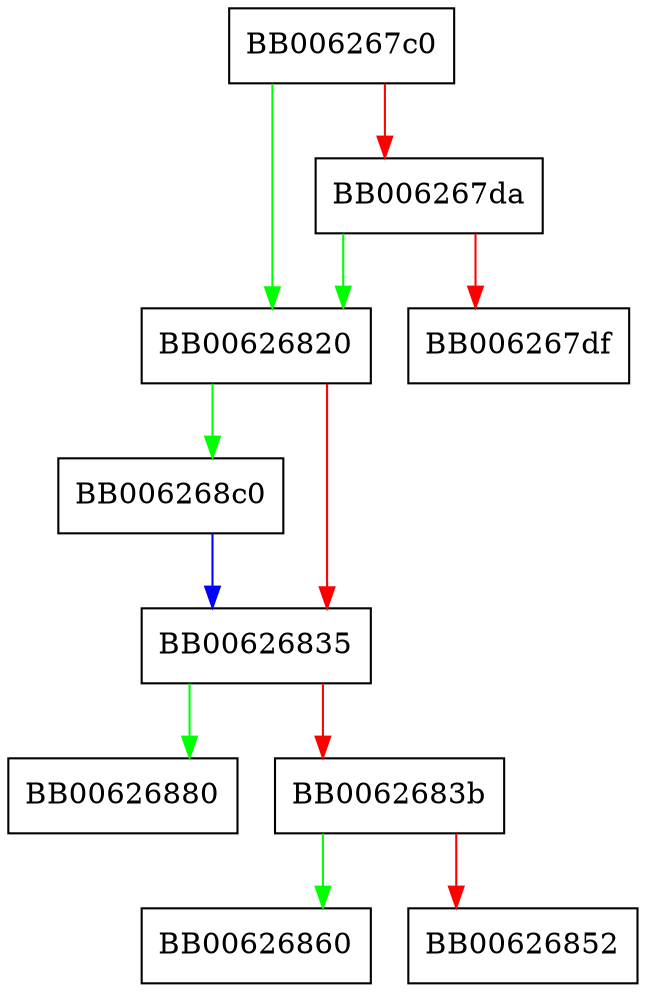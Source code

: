 digraph PKCS7_add_crl {
  node [shape="box"];
  graph [splines=ortho];
  BB006267c0 -> BB00626820 [color="green"];
  BB006267c0 -> BB006267da [color="red"];
  BB006267da -> BB00626820 [color="green"];
  BB006267da -> BB006267df [color="red"];
  BB00626820 -> BB006268c0 [color="green"];
  BB00626820 -> BB00626835 [color="red"];
  BB00626835 -> BB00626880 [color="green"];
  BB00626835 -> BB0062683b [color="red"];
  BB0062683b -> BB00626860 [color="green"];
  BB0062683b -> BB00626852 [color="red"];
  BB006268c0 -> BB00626835 [color="blue"];
}